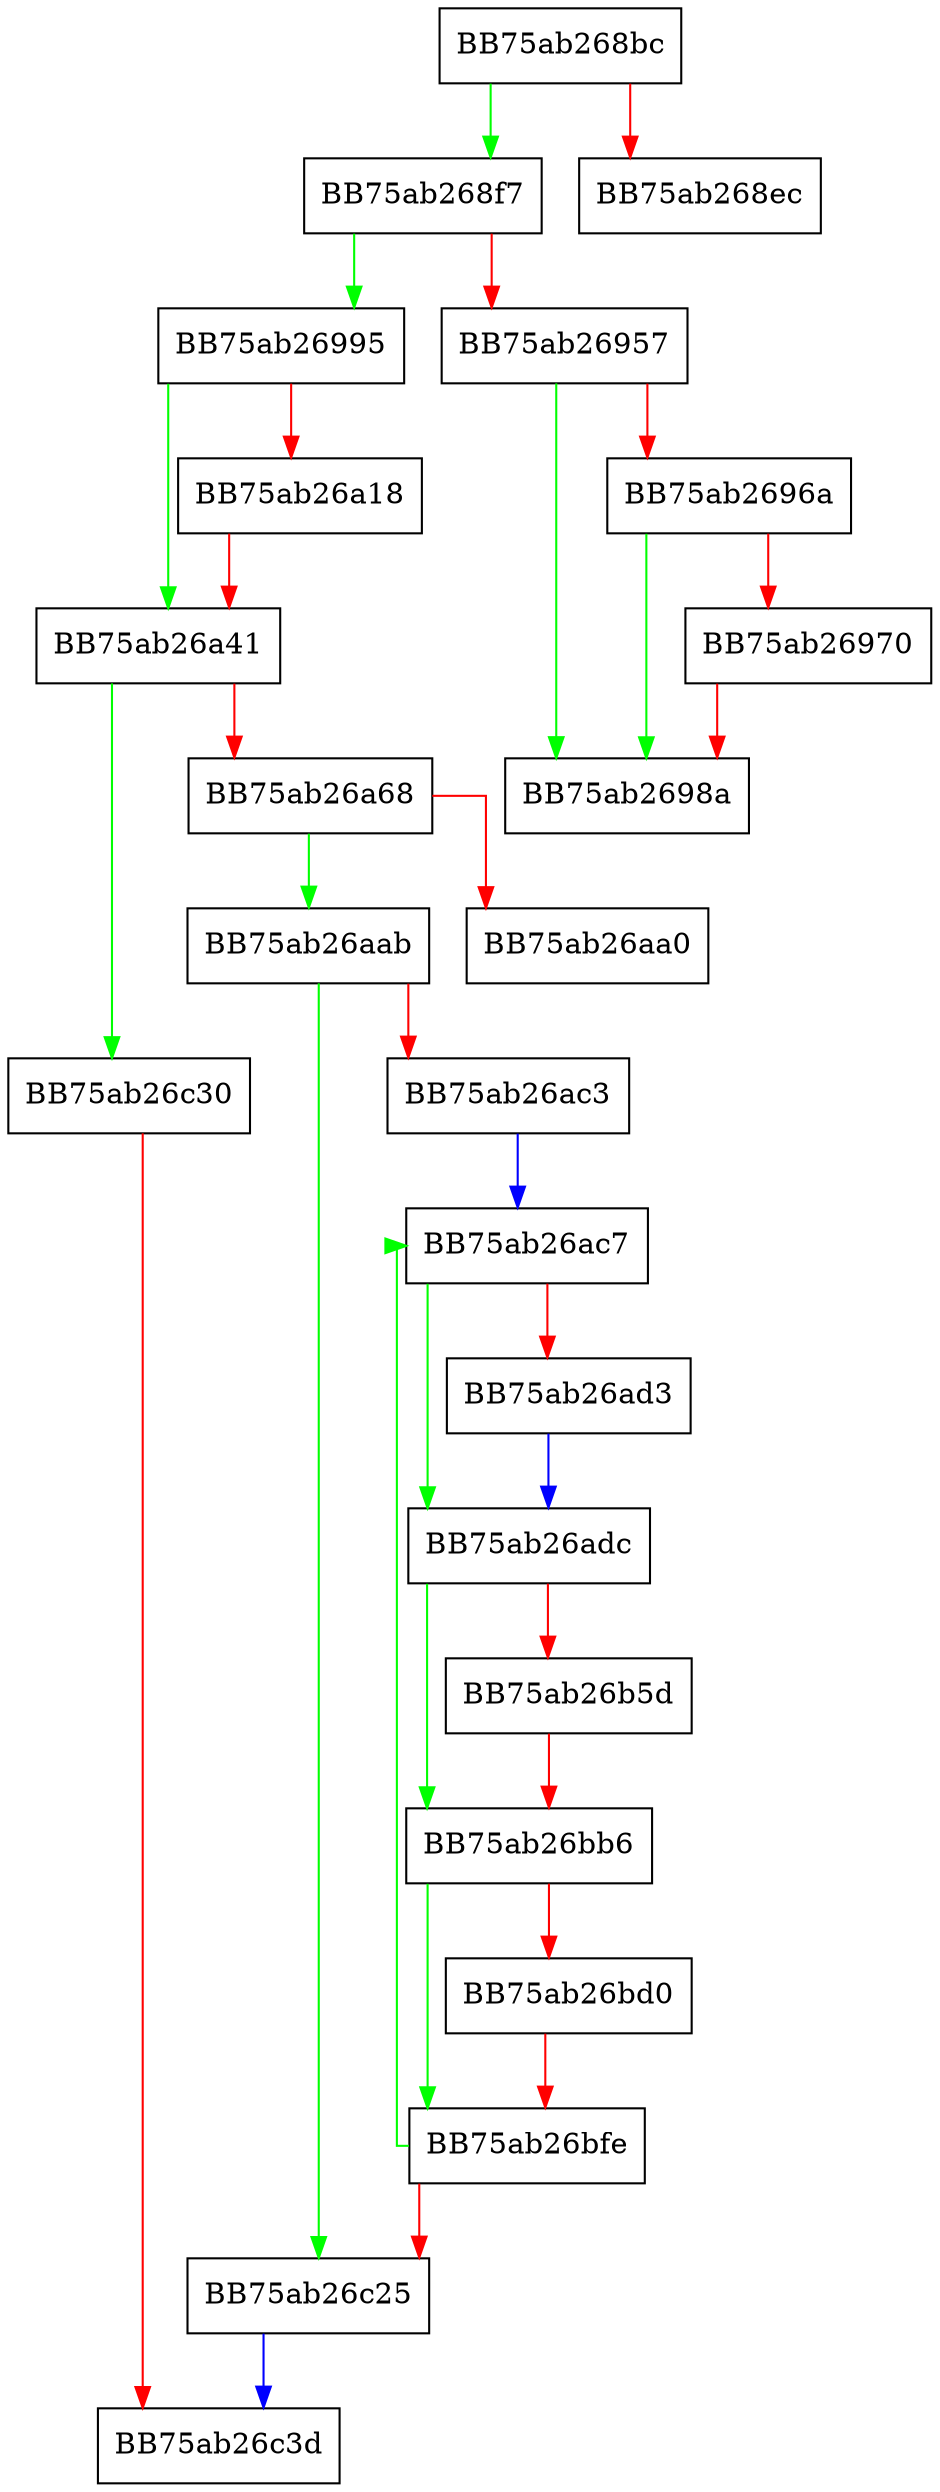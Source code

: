 digraph CreateThreatTableFromBuffer {
  node [shape="box"];
  graph [splines=ortho];
  BB75ab268bc -> BB75ab268f7 [color="green"];
  BB75ab268bc -> BB75ab268ec [color="red"];
  BB75ab268f7 -> BB75ab26995 [color="green"];
  BB75ab268f7 -> BB75ab26957 [color="red"];
  BB75ab26957 -> BB75ab2698a [color="green"];
  BB75ab26957 -> BB75ab2696a [color="red"];
  BB75ab2696a -> BB75ab2698a [color="green"];
  BB75ab2696a -> BB75ab26970 [color="red"];
  BB75ab26970 -> BB75ab2698a [color="red"];
  BB75ab26995 -> BB75ab26a41 [color="green"];
  BB75ab26995 -> BB75ab26a18 [color="red"];
  BB75ab26a18 -> BB75ab26a41 [color="red"];
  BB75ab26a41 -> BB75ab26c30 [color="green"];
  BB75ab26a41 -> BB75ab26a68 [color="red"];
  BB75ab26a68 -> BB75ab26aab [color="green"];
  BB75ab26a68 -> BB75ab26aa0 [color="red"];
  BB75ab26aab -> BB75ab26c25 [color="green"];
  BB75ab26aab -> BB75ab26ac3 [color="red"];
  BB75ab26ac3 -> BB75ab26ac7 [color="blue"];
  BB75ab26ac7 -> BB75ab26adc [color="green"];
  BB75ab26ac7 -> BB75ab26ad3 [color="red"];
  BB75ab26ad3 -> BB75ab26adc [color="blue"];
  BB75ab26adc -> BB75ab26bb6 [color="green"];
  BB75ab26adc -> BB75ab26b5d [color="red"];
  BB75ab26b5d -> BB75ab26bb6 [color="red"];
  BB75ab26bb6 -> BB75ab26bfe [color="green"];
  BB75ab26bb6 -> BB75ab26bd0 [color="red"];
  BB75ab26bd0 -> BB75ab26bfe [color="red"];
  BB75ab26bfe -> BB75ab26ac7 [color="green"];
  BB75ab26bfe -> BB75ab26c25 [color="red"];
  BB75ab26c25 -> BB75ab26c3d [color="blue"];
  BB75ab26c30 -> BB75ab26c3d [color="red"];
}